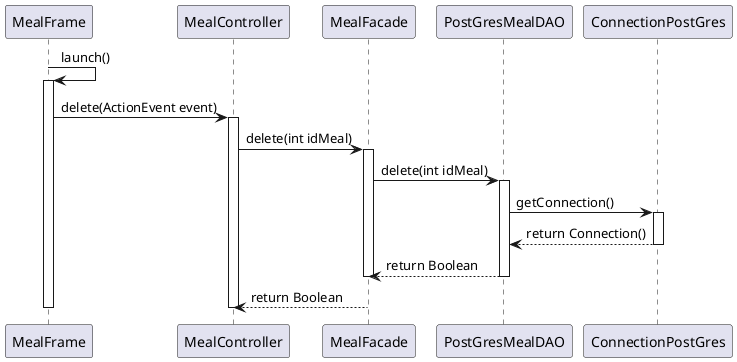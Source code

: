 @startuml
MealFrame -> MealFrame : launch()
activate MealFrame

MealFrame -> MealController: delete(ActionEvent event)
activate MealController

MealController -> MealFacade: delete(int idMeal)
activate MealFacade

MealFacade -> PostGresMealDAO : delete(int idMeal)
activate PostGresMealDAO

PostGresMealDAO -> ConnectionPostGres : getConnection()
activate ConnectionPostGres
ConnectionPostGres --> PostGresMealDAO : return Connection()
deactivate ConnectionPostGres
PostGresMealDAO --> MealFacade : return Boolean
deactivate PostGresMealDAO
deactivate MealFacade

MealFacade --> MealController : return Boolean
deactivate MealController
deactivate MealFrame


@enduml
